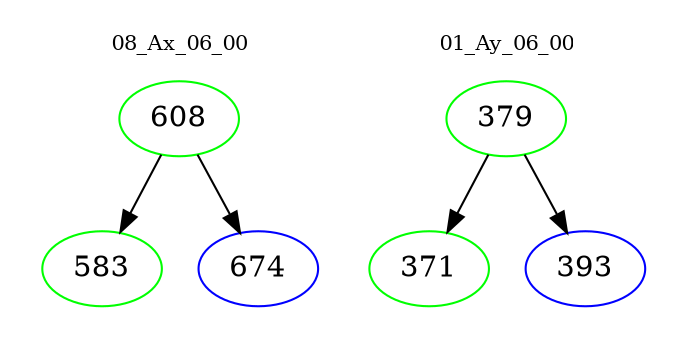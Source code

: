 digraph{
subgraph cluster_0 {
color = white
label = "08_Ax_06_00";
fontsize=10;
T0_608 [label="608", color="green"]
T0_608 -> T0_583 [color="black"]
T0_583 [label="583", color="green"]
T0_608 -> T0_674 [color="black"]
T0_674 [label="674", color="blue"]
}
subgraph cluster_1 {
color = white
label = "01_Ay_06_00";
fontsize=10;
T1_379 [label="379", color="green"]
T1_379 -> T1_371 [color="black"]
T1_371 [label="371", color="green"]
T1_379 -> T1_393 [color="black"]
T1_393 [label="393", color="blue"]
}
}
